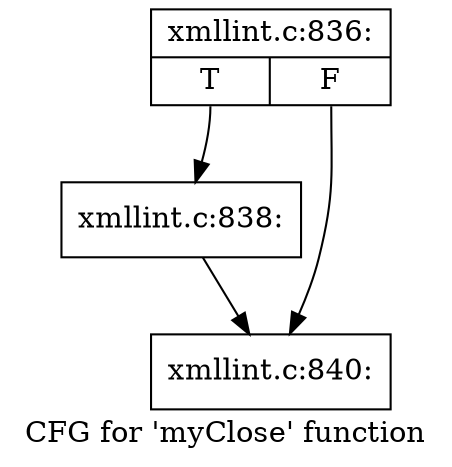 digraph "CFG for 'myClose' function" {
	label="CFG for 'myClose' function";

	Node0x4b09b60 [shape=record,label="{xmllint.c:836:|{<s0>T|<s1>F}}"];
	Node0x4b09b60:s0 -> Node0x4b19f30;
	Node0x4b09b60:s1 -> Node0x4b19470;
	Node0x4b19f30 [shape=record,label="{xmllint.c:838:}"];
	Node0x4b19f30 -> Node0x4b19470;
	Node0x4b19470 [shape=record,label="{xmllint.c:840:}"];
}
